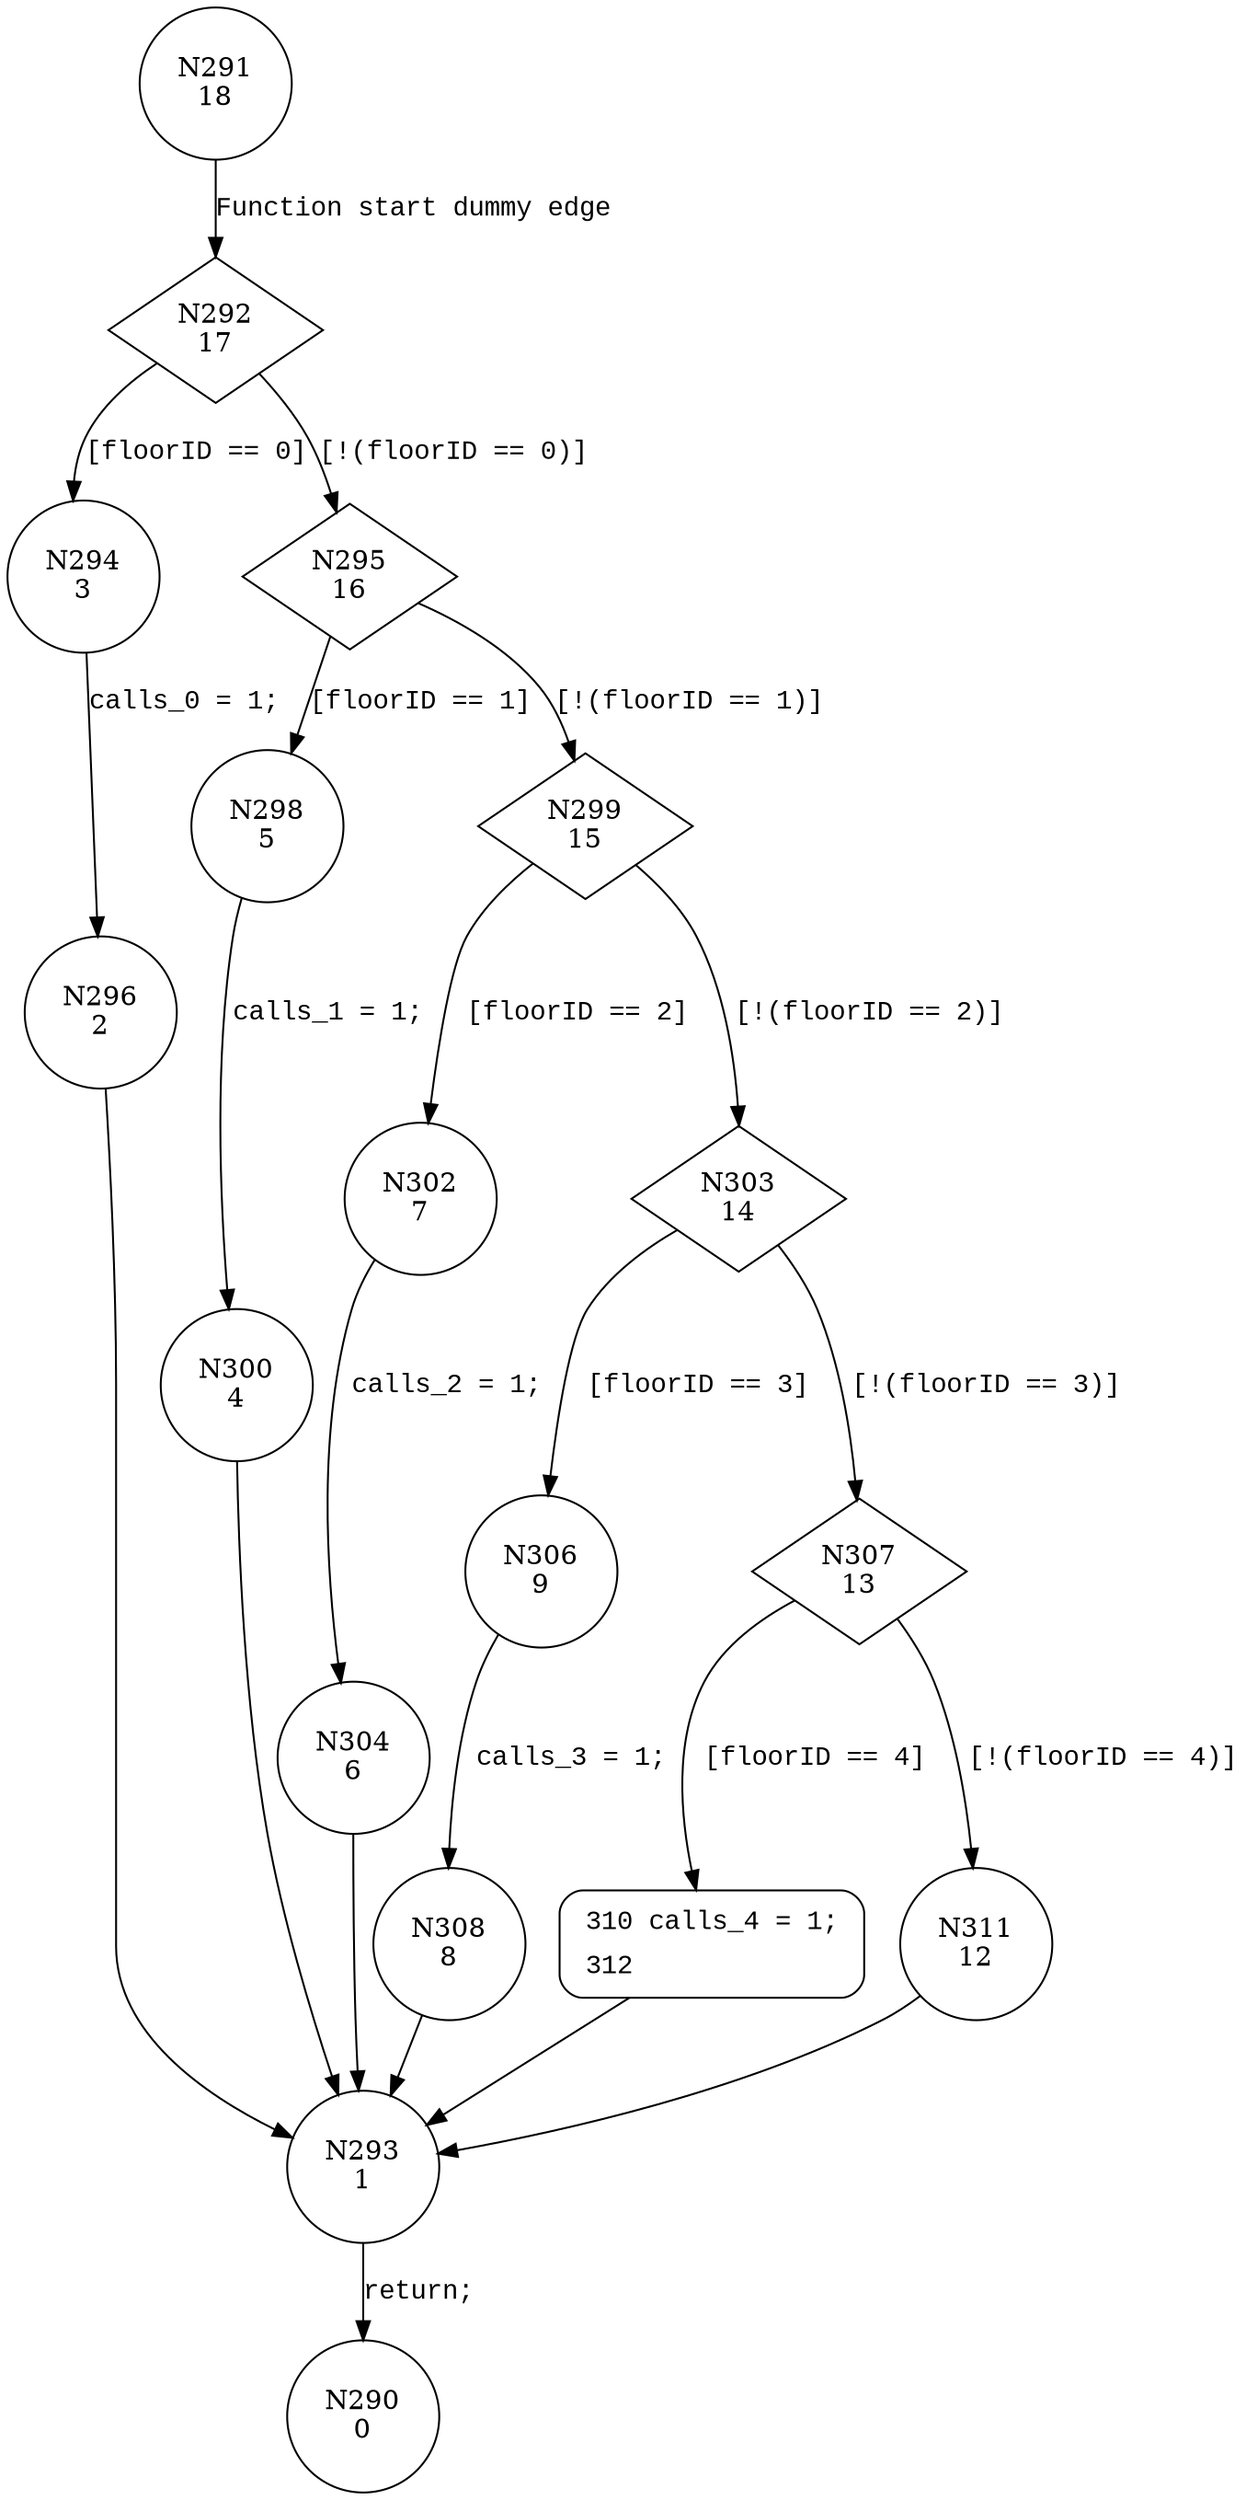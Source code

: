 digraph callOnFloor {
291 [shape="circle" label="N291\n18"]
292 [shape="diamond" label="N292\n17"]
294 [shape="circle" label="N294\n3"]
295 [shape="diamond" label="N295\n16"]
298 [shape="circle" label="N298\n5"]
299 [shape="diamond" label="N299\n15"]
302 [shape="circle" label="N302\n7"]
303 [shape="diamond" label="N303\n14"]
306 [shape="circle" label="N306\n9"]
307 [shape="diamond" label="N307\n13"]
310 [shape="circle" label="N310\n11"]
311 [shape="circle" label="N311\n12"]
293 [shape="circle" label="N293\n1"]
290 [shape="circle" label="N290\n0"]
308 [shape="circle" label="N308\n8"]
304 [shape="circle" label="N304\n6"]
300 [shape="circle" label="N300\n4"]
296 [shape="circle" label="N296\n2"]
310 [style="filled,bold" penwidth="1" fillcolor="white" fontname="Courier New" shape="Mrecord" label=<<table border="0" cellborder="0" cellpadding="3" bgcolor="white"><tr><td align="right">310</td><td align="left">calls_4 = 1;</td></tr><tr><td align="right">312</td><td align="left"></td></tr></table>>]
310 -> 293[label=""]
291 -> 292 [label="Function start dummy edge" fontname="Courier New"]
292 -> 294 [label="[floorID == 0]" fontname="Courier New"]
292 -> 295 [label="[!(floorID == 0)]" fontname="Courier New"]
295 -> 298 [label="[floorID == 1]" fontname="Courier New"]
295 -> 299 [label="[!(floorID == 1)]" fontname="Courier New"]
299 -> 302 [label="[floorID == 2]" fontname="Courier New"]
299 -> 303 [label="[!(floorID == 2)]" fontname="Courier New"]
303 -> 306 [label="[floorID == 3]" fontname="Courier New"]
303 -> 307 [label="[!(floorID == 3)]" fontname="Courier New"]
307 -> 310 [label="[floorID == 4]" fontname="Courier New"]
307 -> 311 [label="[!(floorID == 4)]" fontname="Courier New"]
293 -> 290 [label="return;" fontname="Courier New"]
306 -> 308 [label="calls_3 = 1;" fontname="Courier New"]
302 -> 304 [label="calls_2 = 1;" fontname="Courier New"]
298 -> 300 [label="calls_1 = 1;" fontname="Courier New"]
294 -> 296 [label="calls_0 = 1;" fontname="Courier New"]
311 -> 293 [label="" fontname="Courier New"]
308 -> 293 [label="" fontname="Courier New"]
304 -> 293 [label="" fontname="Courier New"]
300 -> 293 [label="" fontname="Courier New"]
296 -> 293 [label="" fontname="Courier New"]
}